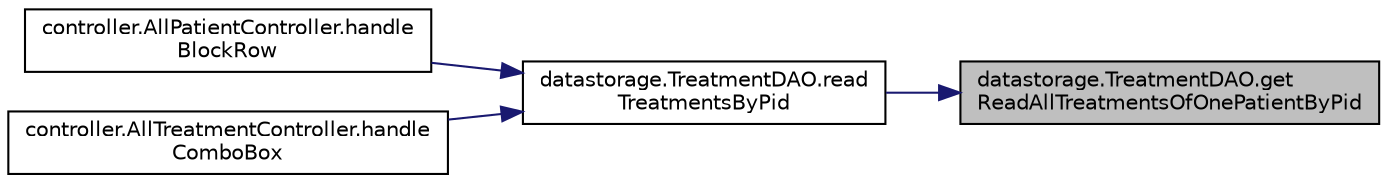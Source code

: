 digraph "datastorage.TreatmentDAO.getReadAllTreatmentsOfOnePatientByPid"
{
 // LATEX_PDF_SIZE
  edge [fontname="Helvetica",fontsize="10",labelfontname="Helvetica",labelfontsize="10"];
  node [fontname="Helvetica",fontsize="10",shape=record];
  rankdir="RL";
  Node1 [label="datastorage.TreatmentDAO.get\lReadAllTreatmentsOfOnePatientByPid",height=0.2,width=0.4,color="black", fillcolor="grey75", style="filled", fontcolor="black",tooltip=" "];
  Node1 -> Node2 [dir="back",color="midnightblue",fontsize="10",style="solid",fontname="Helvetica"];
  Node2 [label="datastorage.TreatmentDAO.read\lTreatmentsByPid",height=0.2,width=0.4,color="black", fillcolor="white", style="filled",URL="$classdatastorage_1_1_treatment_d_a_o.html#a0e7792b40f6d0abd3fe66e48fec632d5",tooltip=" "];
  Node2 -> Node3 [dir="back",color="midnightblue",fontsize="10",style="solid",fontname="Helvetica"];
  Node3 [label="controller.AllPatientController.handle\lBlockRow",height=0.2,width=0.4,color="black", fillcolor="white", style="filled",URL="$classcontroller_1_1_all_patient_controller.html#a664a386556084bef9ba4894f02c96a9a",tooltip=" "];
  Node2 -> Node4 [dir="back",color="midnightblue",fontsize="10",style="solid",fontname="Helvetica"];
  Node4 [label="controller.AllTreatmentController.handle\lComboBox",height=0.2,width=0.4,color="black", fillcolor="white", style="filled",URL="$classcontroller_1_1_all_treatment_controller.html#a5c90fdc050b57ba044aa0d78ea68275d",tooltip=" "];
}
